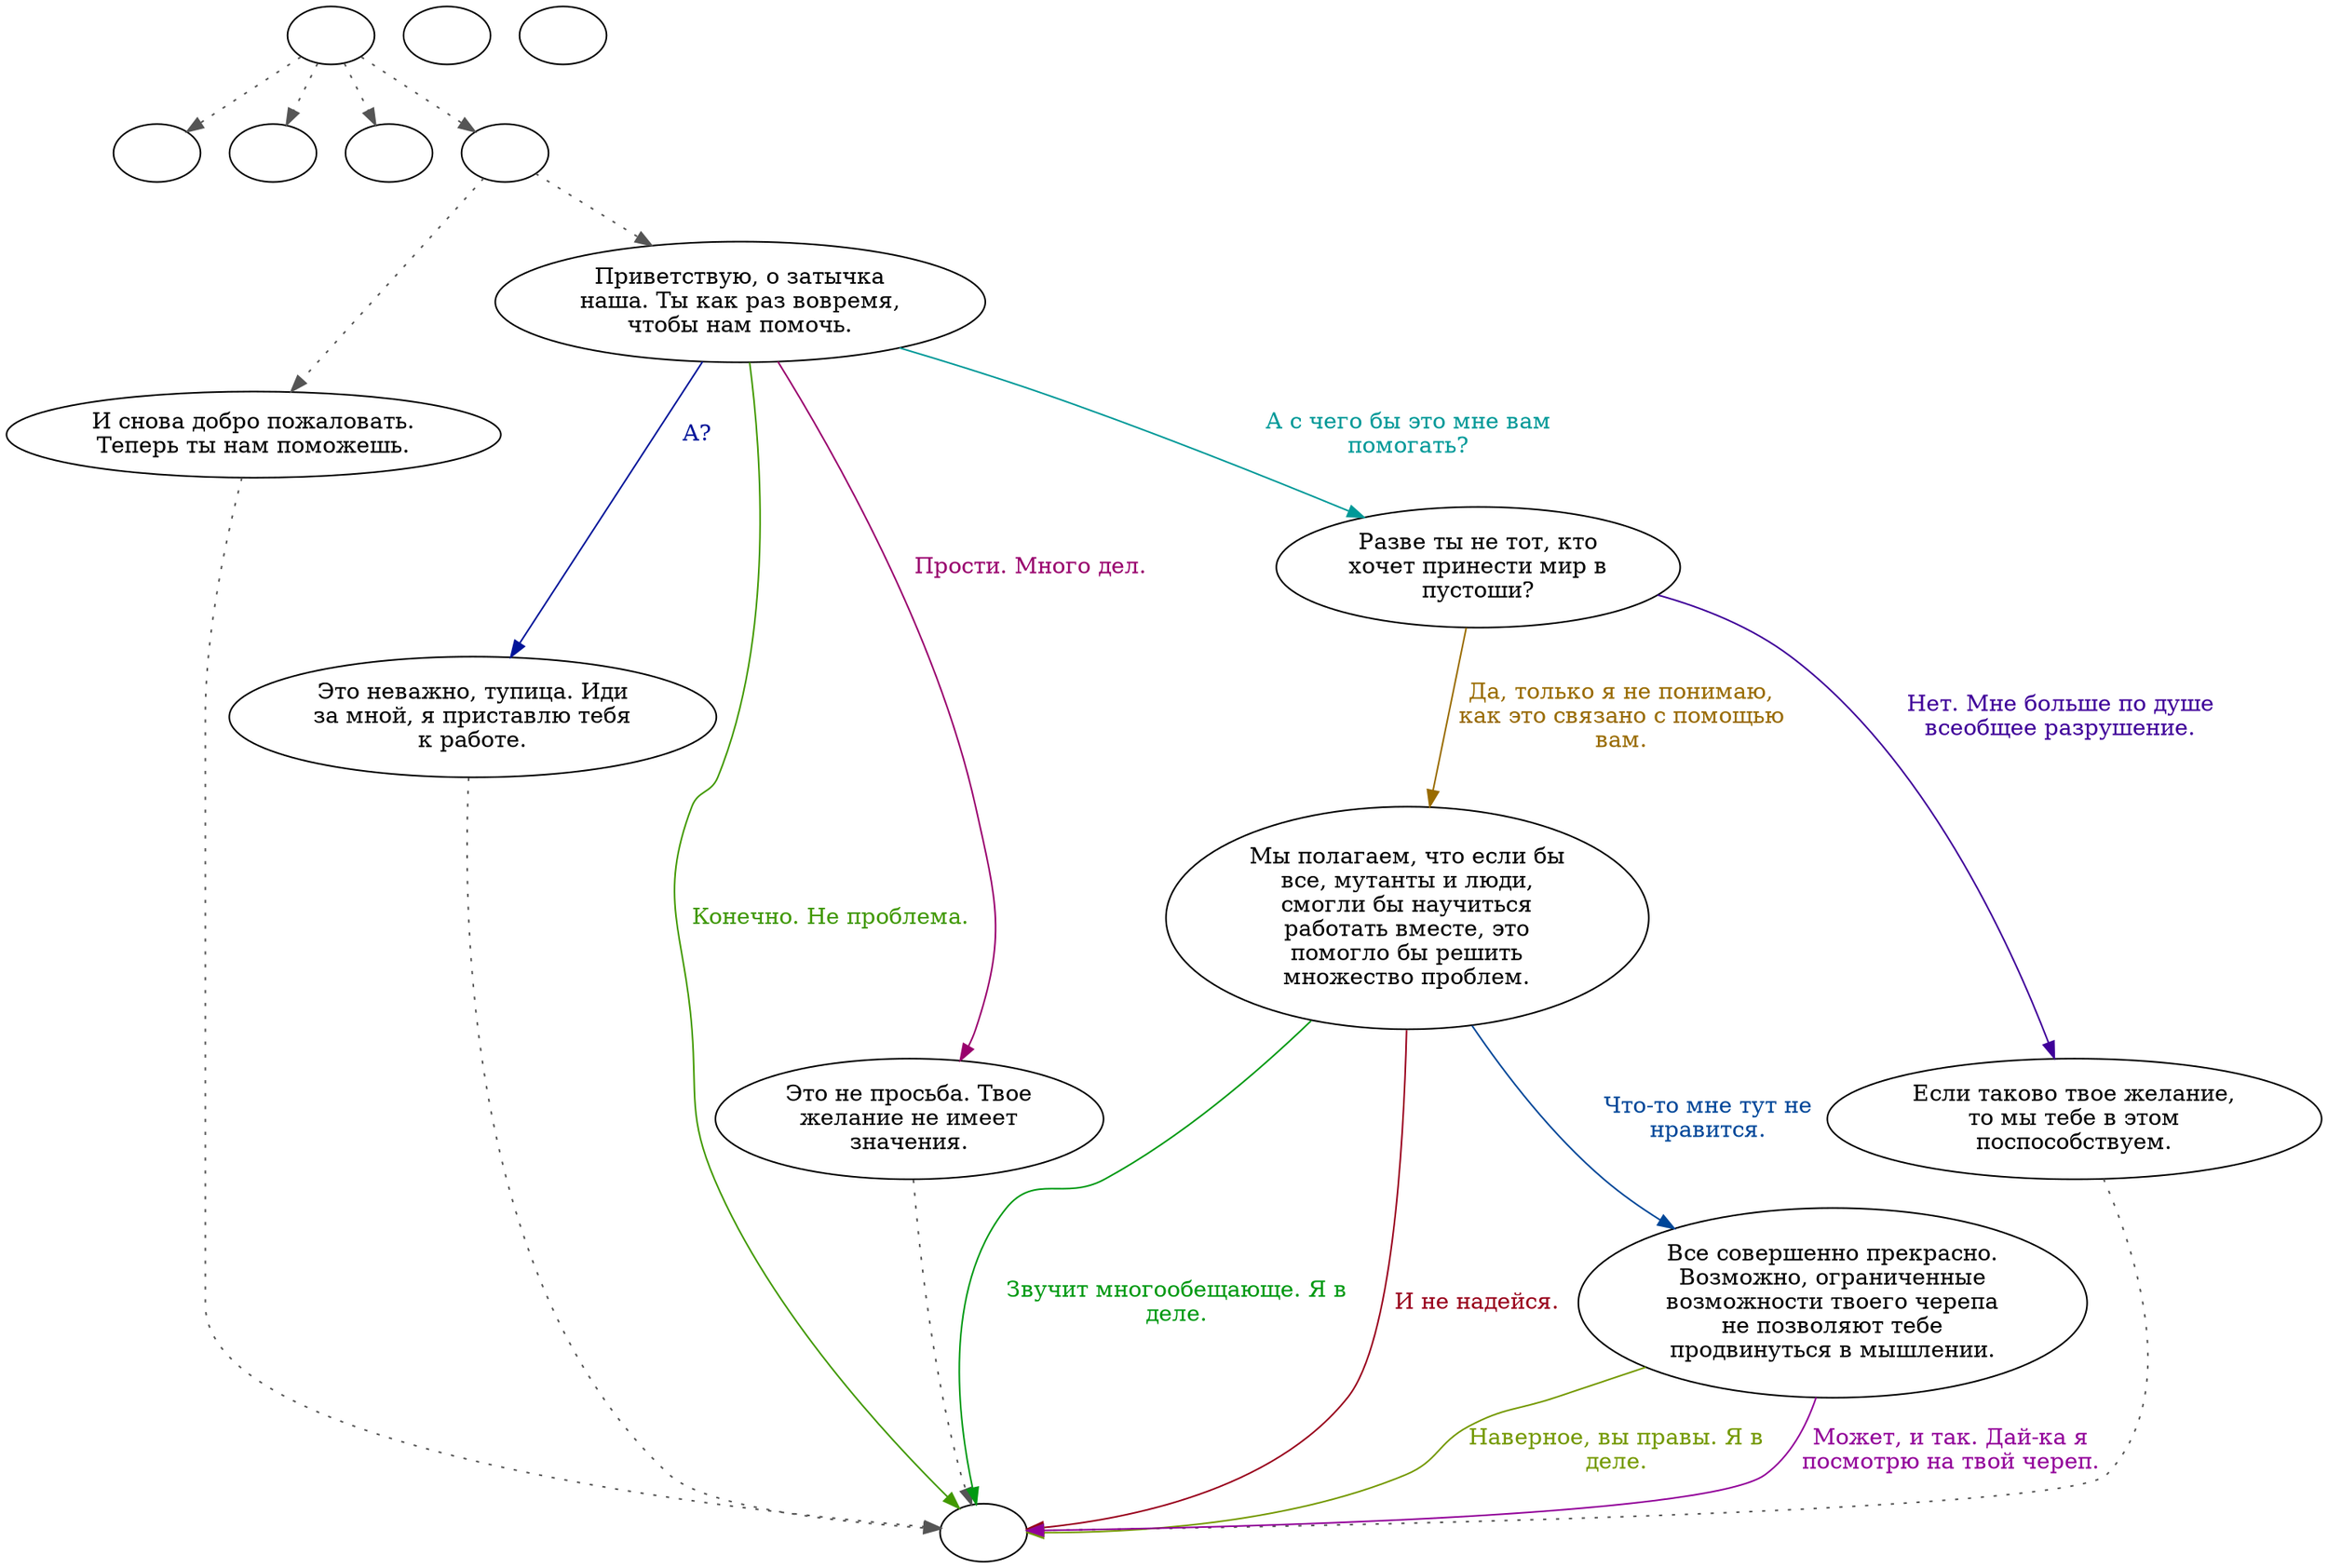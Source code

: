 digraph thsupmut {
  "start" [style=filled       fillcolor="#FFFFFF"       color="#000000"]
  "start" -> "critter_p_proc" [style=dotted color="#555555"]
  "start" -> "look_at_p_proc" [style=dotted color="#555555"]
  "start" -> "pickup_p_proc" [style=dotted color="#555555"]
  "start" -> "talk_p_proc" [style=dotted color="#555555"]
  "start" [label=""]
  "critter_p_proc" [style=filled       fillcolor="#FFFFFF"       color="#000000"]
  "critter_p_proc" [label=""]
  "destroy_p_proc" [style=filled       fillcolor="#FFFFFF"       color="#000000"]
  "destroy_p_proc" [label=""]
  "look_at_p_proc" [style=filled       fillcolor="#FFFFFF"       color="#000000"]
  "look_at_p_proc" [label=""]
  "pickup_p_proc" [style=filled       fillcolor="#FFFFFF"       color="#000000"]
  "pickup_p_proc" [label=""]
  "talk_p_proc" [style=filled       fillcolor="#FFFFFF"       color="#000000"]
  "talk_p_proc" -> "goto7" [style=dotted color="#555555"]
  "talk_p_proc" -> "goto0" [style=dotted color="#555555"]
  "talk_p_proc" [label=""]
  "goto0" [style=filled       fillcolor="#FFFFFF"       color="#000000"]
  "goto0" [label="Приветствую, о затычка\nнаша. Ты как раз вовремя,\nчтобы нам помочь."]
  "goto0" -> "goto1" [label="А?" color="#001499" fontcolor="#001499"]
  "goto0" -> "combat" [label="Конечно. Не проблема." color="#419900" fontcolor="#419900"]
  "goto0" -> "goto2" [label="Прости. Много дел." color="#99006D" fontcolor="#99006D"]
  "goto0" -> "goto3" [label="А с чего бы это мне вам\nпомогать?" color="#009998" fontcolor="#009998"]
  "goto1" [style=filled       fillcolor="#FFFFFF"       color="#000000"]
  "goto1" -> "combat" [style=dotted color="#555555"]
  "goto1" [label="Это неважно, тупица. Иди\nза мной, я приставлю тебя\nк работе."]
  "goto2" [style=filled       fillcolor="#FFFFFF"       color="#000000"]
  "goto2" -> "combat" [style=dotted color="#555555"]
  "goto2" [label="Это не просьба. Твое\nжелание не имеет\nзначения."]
  "goto3" [style=filled       fillcolor="#FFFFFF"       color="#000000"]
  "goto3" [label="Разве ты не тот, кто\nхочет принести мир в\nпустоши?"]
  "goto3" -> "goto4" [label="Да, только я не понимаю,\nкак это связано с помощью\nвам." color="#996B00" fontcolor="#996B00"]
  "goto3" -> "goto6" [label="Нет. Мне больше по душе\nвсеобщее разрушение." color="#3F0099" fontcolor="#3F0099"]
  "goto4" [style=filled       fillcolor="#FFFFFF"       color="#000000"]
  "goto4" [label="Мы полагаем, что если бы\nвсе, мутанты и люди,\nсмогли бы научиться\nработать вместе, это\nпомогло бы решить\nмножество проблем."]
  "goto4" -> "combat" [label="Звучит многообещающе. Я в\nделе." color="#009912" fontcolor="#009912"]
  "goto4" -> "combat" [label="И не надейся." color="#99001B" fontcolor="#99001B"]
  "goto4" -> "goto5" [label="Что-то мне тут не\nнравится." color="#004799" fontcolor="#004799"]
  "goto5" [style=filled       fillcolor="#FFFFFF"       color="#000000"]
  "goto5" [label="Все совершенно прекрасно.\nВозможно, ограниченные\nвозможности твоего черепа\nне позволяют тебе\nпродвинуться в мышлении."]
  "goto5" -> "combat" [label="Наверное, вы правы. Я в\nделе." color="#749900" fontcolor="#749900"]
  "goto5" -> "combat" [label="Может, и так. Дай-ка я\nпосмотрю на твой череп." color="#920099" fontcolor="#920099"]
  "goto6" [style=filled       fillcolor="#FFFFFF"       color="#000000"]
  "goto6" -> "combat" [style=dotted color="#555555"]
  "goto6" [label="Если таково твое желание,\nто мы тебе в этом\nпоспособствуем."]
  "goto7" [style=filled       fillcolor="#FFFFFF"       color="#000000"]
  "goto7" -> "combat" [style=dotted color="#555555"]
  "goto7" [label="И снова добро пожаловать.\nТеперь ты нам поможешь."]
  "combat" [style=filled       fillcolor="#FFFFFF"       color="#000000"]
  "combat" [label=""]
  "gotoend" [style=filled       fillcolor="#FFFFFF"       color="#000000"]
  "gotoend" [label=""]
}